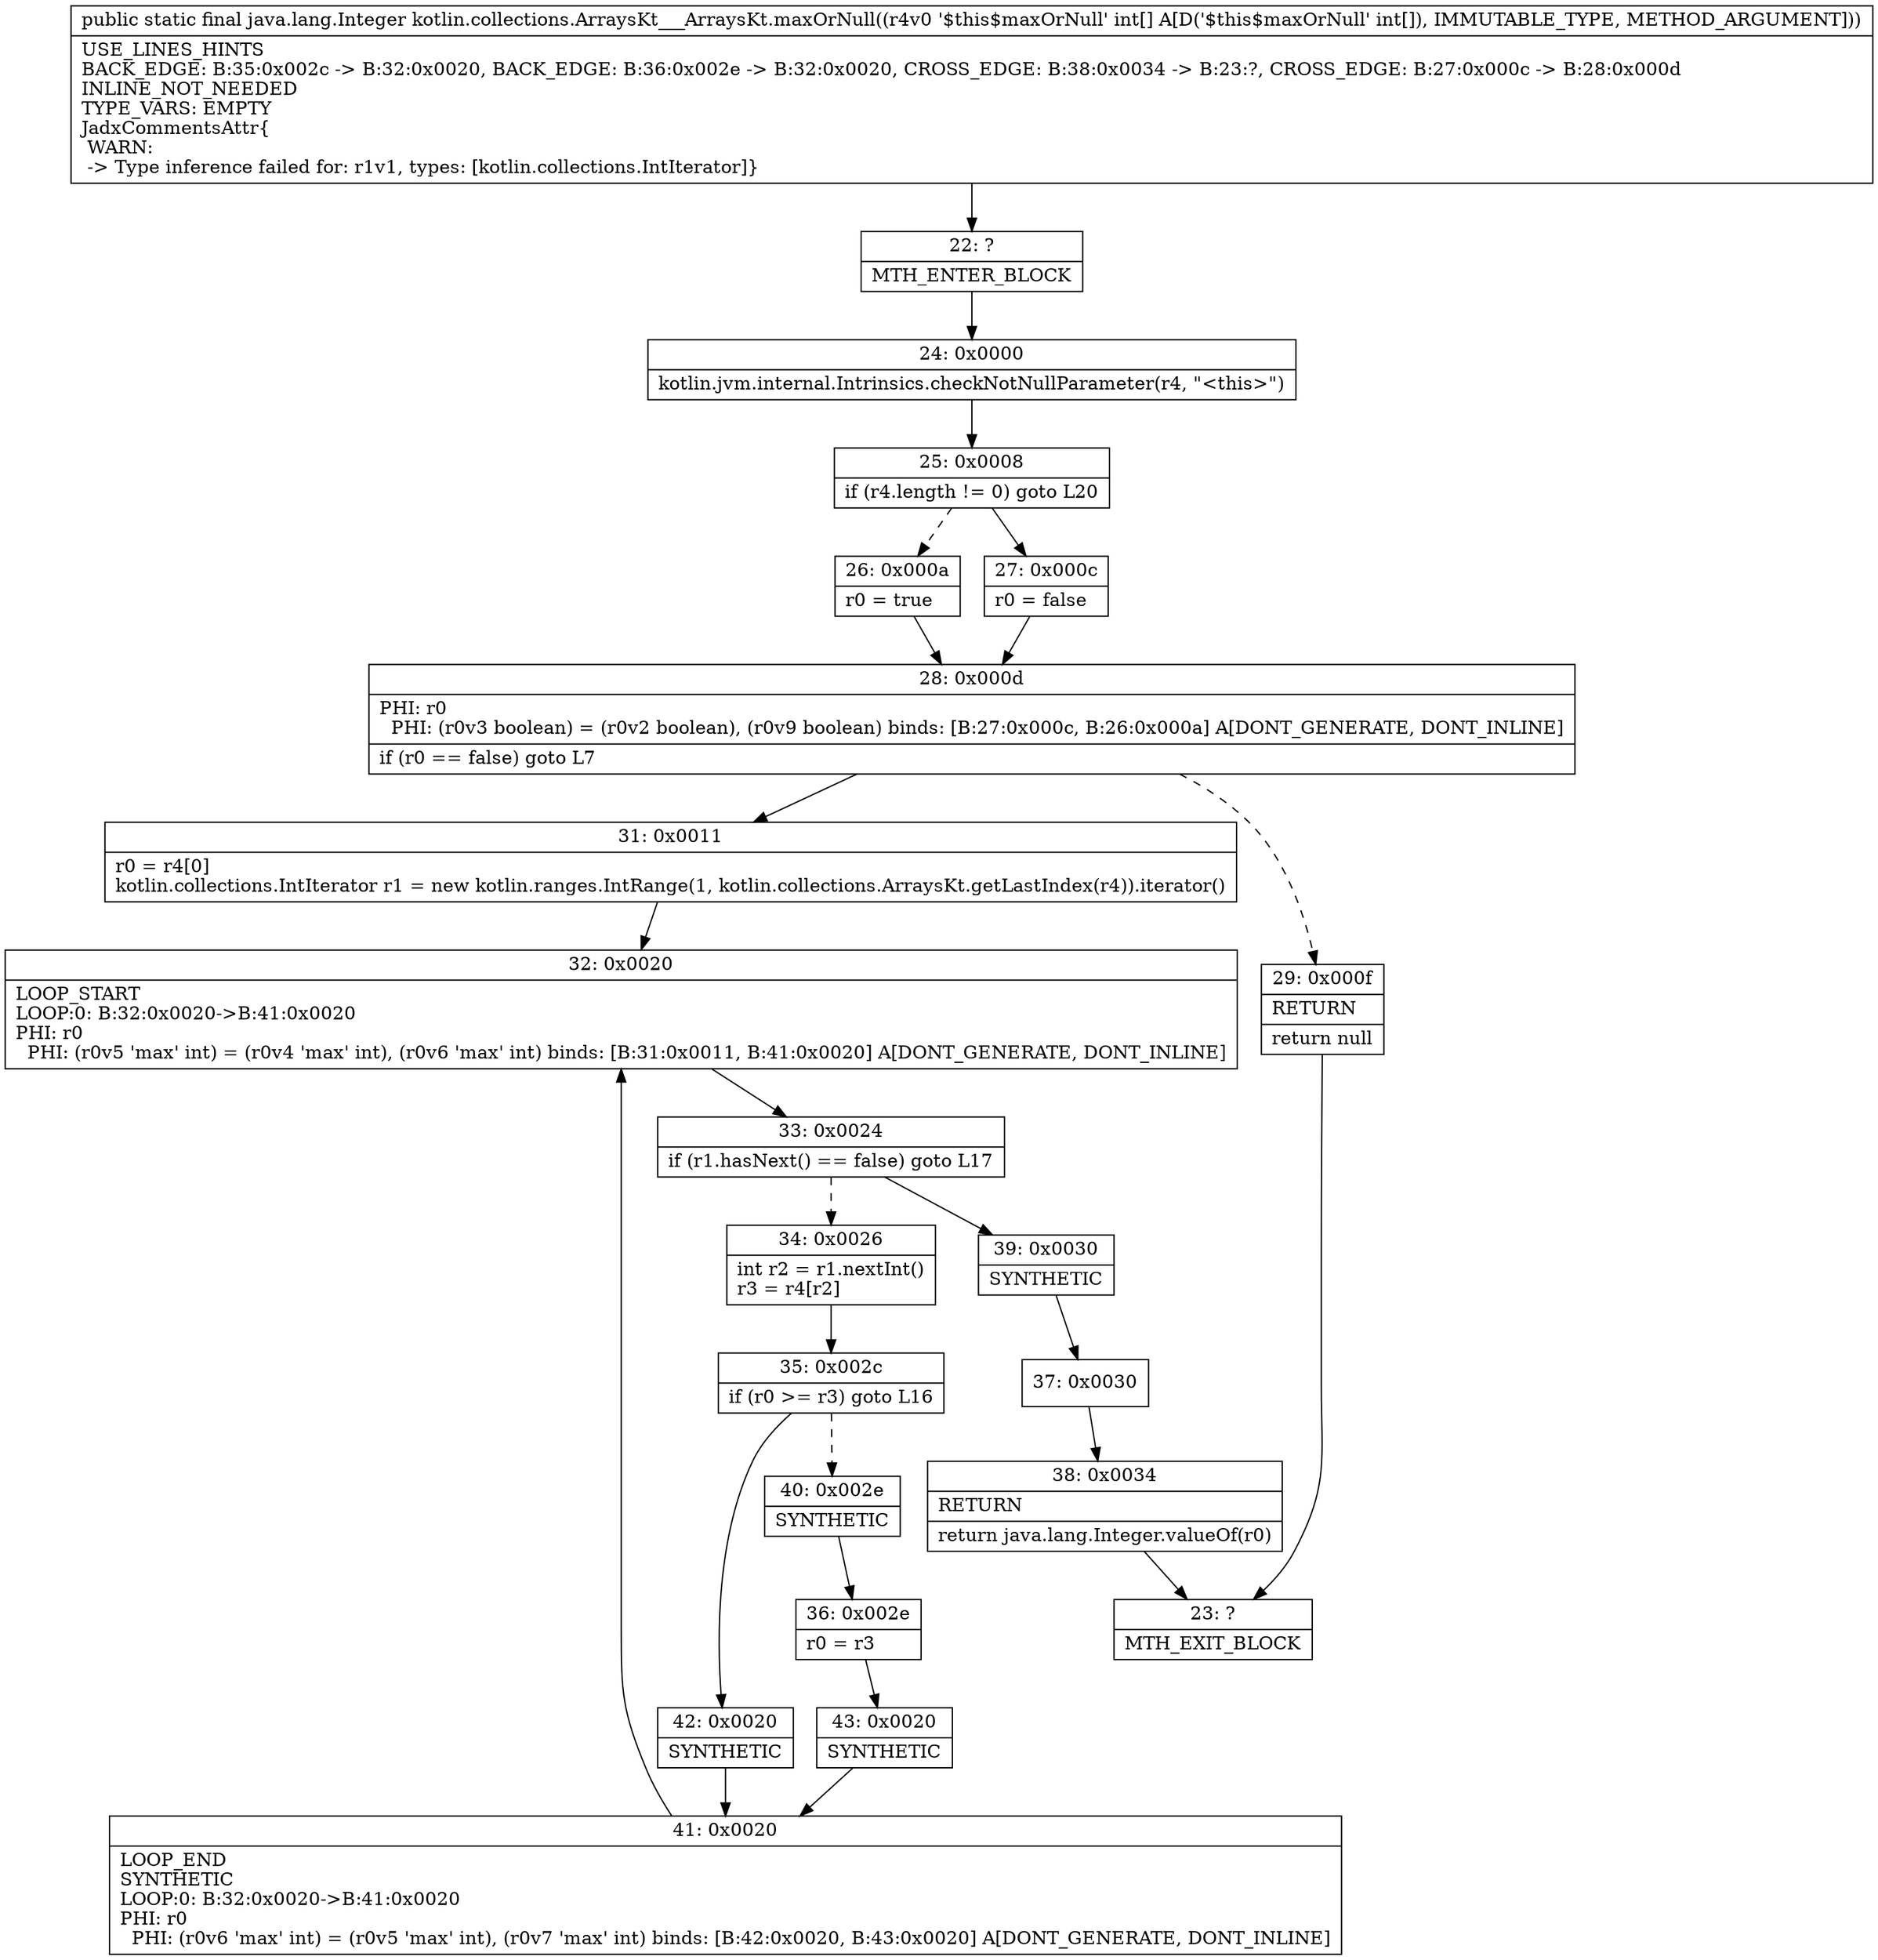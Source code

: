 digraph "CFG forkotlin.collections.ArraysKt___ArraysKt.maxOrNull([I)Ljava\/lang\/Integer;" {
Node_22 [shape=record,label="{22\:\ ?|MTH_ENTER_BLOCK\l}"];
Node_24 [shape=record,label="{24\:\ 0x0000|kotlin.jvm.internal.Intrinsics.checkNotNullParameter(r4, \"\<this\>\")\l}"];
Node_25 [shape=record,label="{25\:\ 0x0008|if (r4.length != 0) goto L20\l}"];
Node_26 [shape=record,label="{26\:\ 0x000a|r0 = true\l}"];
Node_28 [shape=record,label="{28\:\ 0x000d|PHI: r0 \l  PHI: (r0v3 boolean) = (r0v2 boolean), (r0v9 boolean) binds: [B:27:0x000c, B:26:0x000a] A[DONT_GENERATE, DONT_INLINE]\l|if (r0 == false) goto L7\l}"];
Node_29 [shape=record,label="{29\:\ 0x000f|RETURN\l|return null\l}"];
Node_23 [shape=record,label="{23\:\ ?|MTH_EXIT_BLOCK\l}"];
Node_31 [shape=record,label="{31\:\ 0x0011|r0 = r4[0]\lkotlin.collections.IntIterator r1 = new kotlin.ranges.IntRange(1, kotlin.collections.ArraysKt.getLastIndex(r4)).iterator()\l}"];
Node_32 [shape=record,label="{32\:\ 0x0020|LOOP_START\lLOOP:0: B:32:0x0020\-\>B:41:0x0020\lPHI: r0 \l  PHI: (r0v5 'max' int) = (r0v4 'max' int), (r0v6 'max' int) binds: [B:31:0x0011, B:41:0x0020] A[DONT_GENERATE, DONT_INLINE]\l}"];
Node_33 [shape=record,label="{33\:\ 0x0024|if (r1.hasNext() == false) goto L17\l}"];
Node_34 [shape=record,label="{34\:\ 0x0026|int r2 = r1.nextInt()\lr3 = r4[r2]\l}"];
Node_35 [shape=record,label="{35\:\ 0x002c|if (r0 \>= r3) goto L16\l}"];
Node_40 [shape=record,label="{40\:\ 0x002e|SYNTHETIC\l}"];
Node_36 [shape=record,label="{36\:\ 0x002e|r0 = r3\l}"];
Node_43 [shape=record,label="{43\:\ 0x0020|SYNTHETIC\l}"];
Node_41 [shape=record,label="{41\:\ 0x0020|LOOP_END\lSYNTHETIC\lLOOP:0: B:32:0x0020\-\>B:41:0x0020\lPHI: r0 \l  PHI: (r0v6 'max' int) = (r0v5 'max' int), (r0v7 'max' int) binds: [B:42:0x0020, B:43:0x0020] A[DONT_GENERATE, DONT_INLINE]\l}"];
Node_42 [shape=record,label="{42\:\ 0x0020|SYNTHETIC\l}"];
Node_39 [shape=record,label="{39\:\ 0x0030|SYNTHETIC\l}"];
Node_37 [shape=record,label="{37\:\ 0x0030}"];
Node_38 [shape=record,label="{38\:\ 0x0034|RETURN\l|return java.lang.Integer.valueOf(r0)\l}"];
Node_27 [shape=record,label="{27\:\ 0x000c|r0 = false\l}"];
MethodNode[shape=record,label="{public static final java.lang.Integer kotlin.collections.ArraysKt___ArraysKt.maxOrNull((r4v0 '$this$maxOrNull' int[] A[D('$this$maxOrNull' int[]), IMMUTABLE_TYPE, METHOD_ARGUMENT]))  | USE_LINES_HINTS\lBACK_EDGE: B:35:0x002c \-\> B:32:0x0020, BACK_EDGE: B:36:0x002e \-\> B:32:0x0020, CROSS_EDGE: B:38:0x0034 \-\> B:23:?, CROSS_EDGE: B:27:0x000c \-\> B:28:0x000d\lINLINE_NOT_NEEDED\lTYPE_VARS: EMPTY\lJadxCommentsAttr\{\l WARN: \l \-\> Type inference failed for: r1v1, types: [kotlin.collections.IntIterator]\}\l}"];
MethodNode -> Node_22;Node_22 -> Node_24;
Node_24 -> Node_25;
Node_25 -> Node_26[style=dashed];
Node_25 -> Node_27;
Node_26 -> Node_28;
Node_28 -> Node_29[style=dashed];
Node_28 -> Node_31;
Node_29 -> Node_23;
Node_31 -> Node_32;
Node_32 -> Node_33;
Node_33 -> Node_34[style=dashed];
Node_33 -> Node_39;
Node_34 -> Node_35;
Node_35 -> Node_40[style=dashed];
Node_35 -> Node_42;
Node_40 -> Node_36;
Node_36 -> Node_43;
Node_43 -> Node_41;
Node_41 -> Node_32;
Node_42 -> Node_41;
Node_39 -> Node_37;
Node_37 -> Node_38;
Node_38 -> Node_23;
Node_27 -> Node_28;
}

